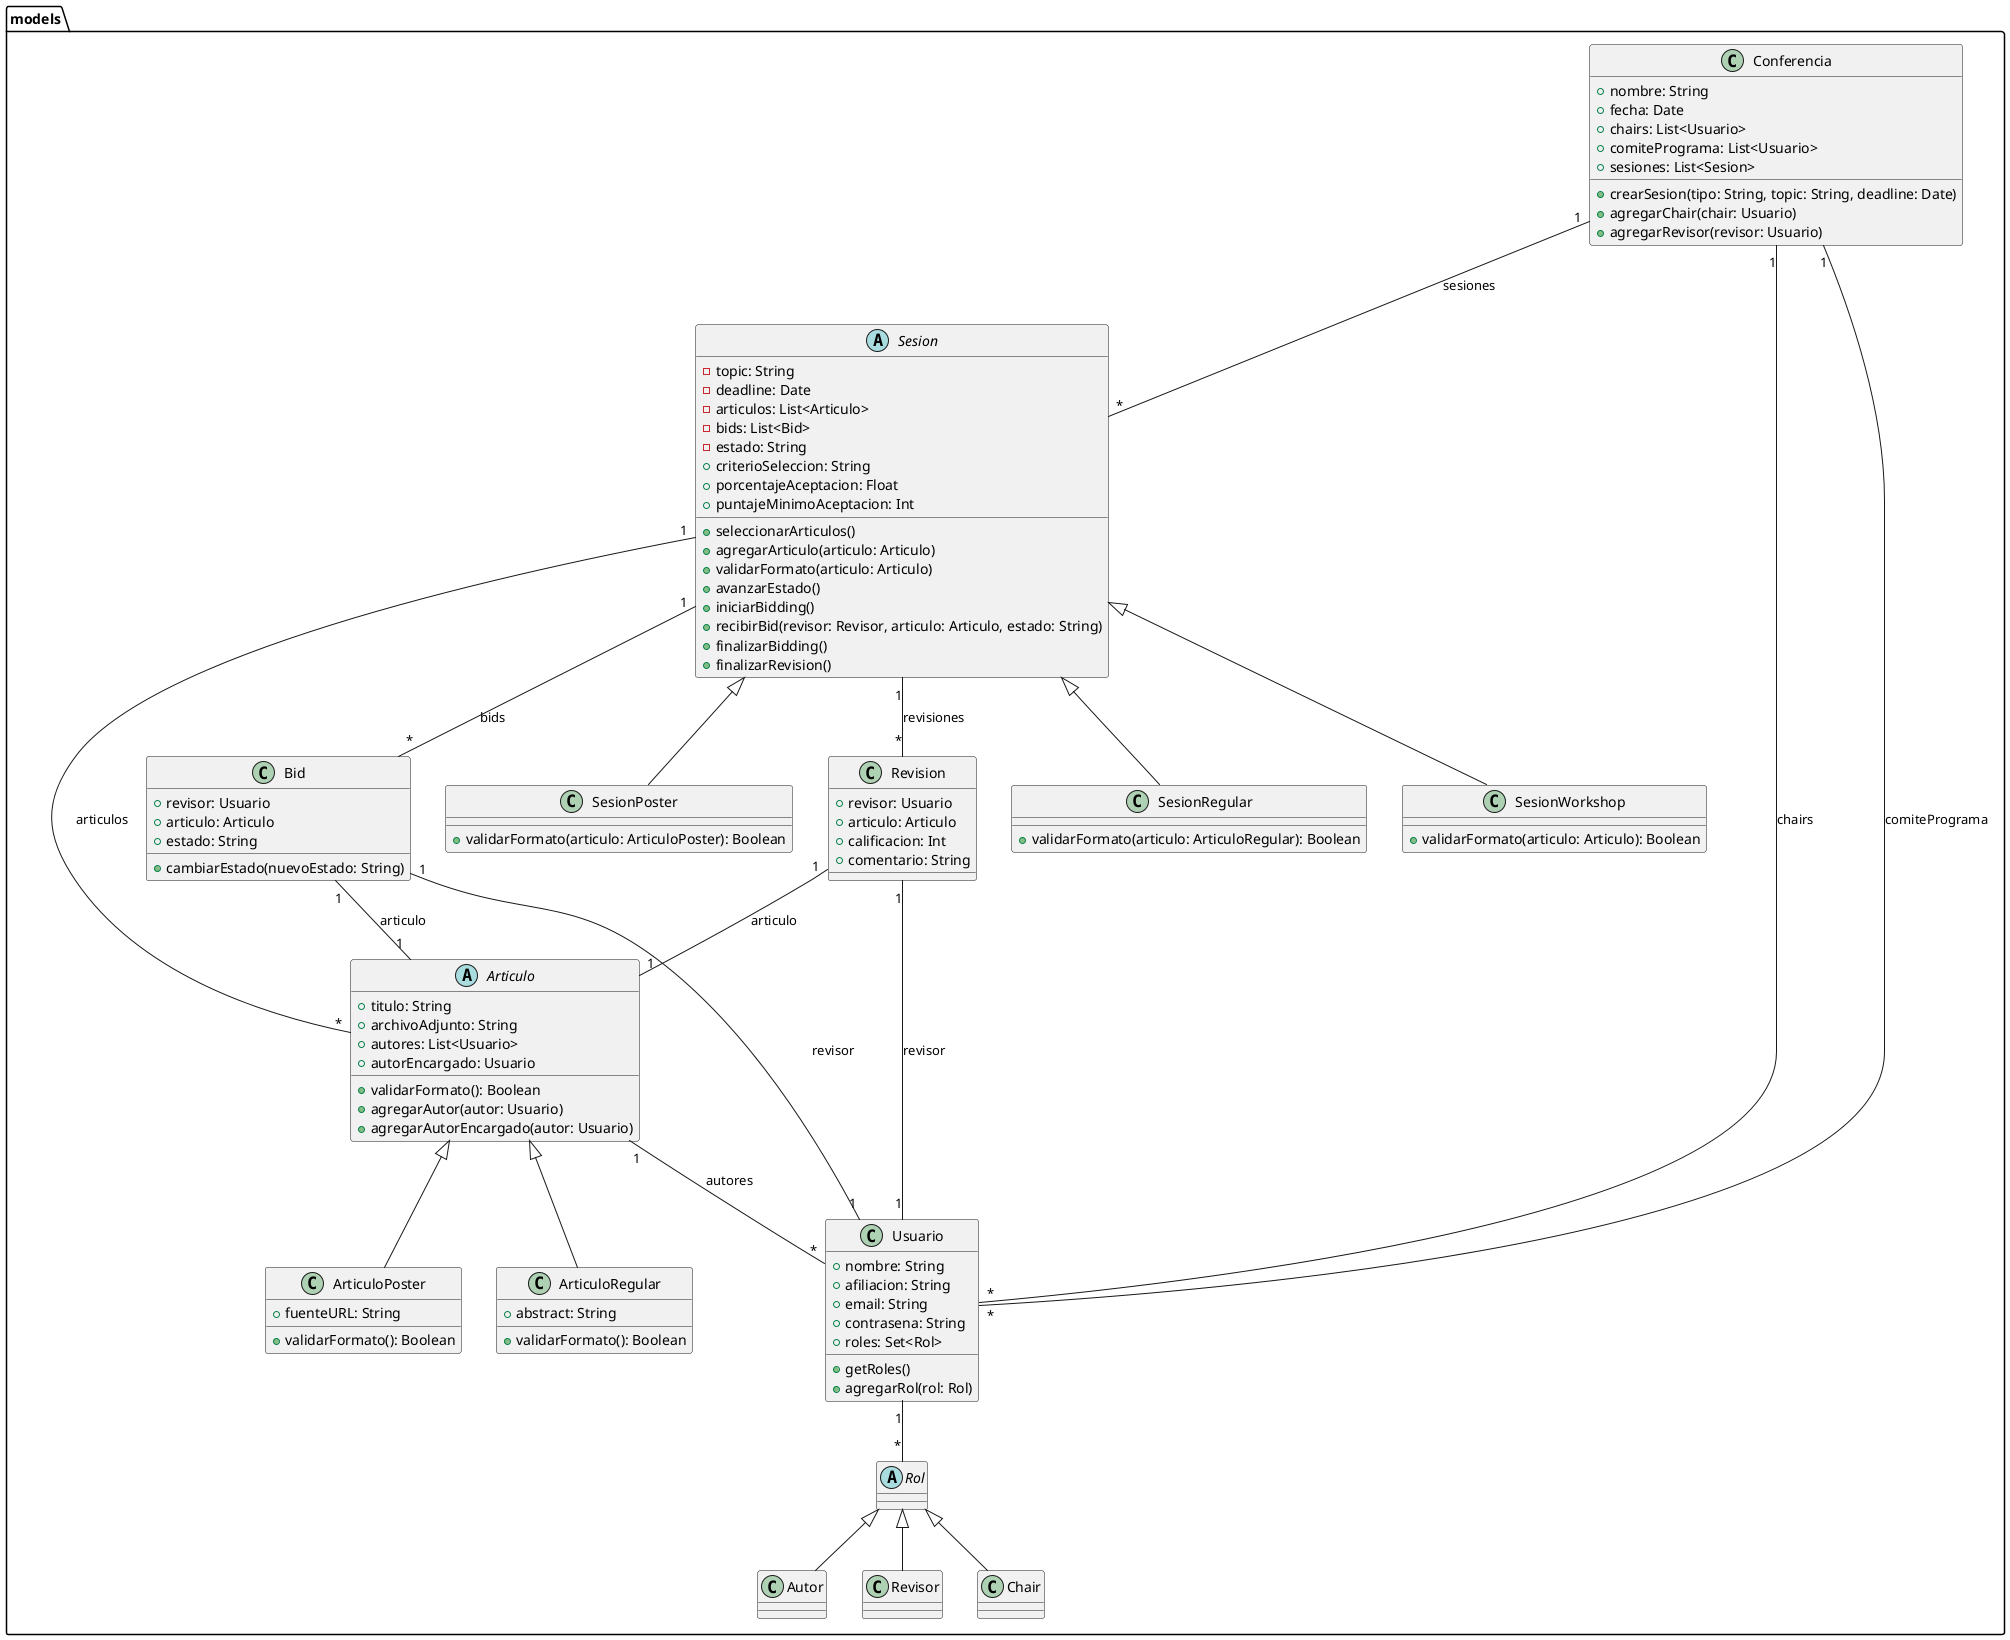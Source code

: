 @startuml

package models {
  class Usuario {
    +nombre: String
    +afiliacion: String
    +email: String
    +contrasena: String
    +roles: Set<Rol>
    +getRoles()
    +agregarRol(rol: Rol)
  }

  abstract class Rol {
  }

  class Autor extends Rol {
  }

  class Revisor extends Rol {
  }

  class Chair extends Rol {
  }

  class Conferencia {
    +nombre: String
    +fecha: Date
    +chairs: List<Usuario>
    +comitePrograma: List<Usuario>
    +sesiones: List<Sesion>
    +crearSesion(tipo: String, topic: String, deadline: Date)
    +agregarChair(chair: Usuario)
    +agregarRevisor(revisor: Usuario)
  }

  abstract class Sesion {
    -topic: String
    -deadline: Date
    -articulos: List<Articulo>
    -bids: List<Bid>
    -estado: String
    +criterioSeleccion: String
    +porcentajeAceptacion: Float
    +puntajeMinimoAceptacion: Int
    +seleccionarArticulos()
    +agregarArticulo(articulo: Articulo)
    +validarFormato(articulo: Articulo)
    +avanzarEstado()
    +iniciarBidding()
    +recibirBid(revisor: Revisor, articulo: Articulo, estado: String)
    +finalizarBidding()
    +finalizarRevision()
  }

  class SesionRegular extends Sesion {
    +validarFormato(articulo: ArticuloRegular): Boolean
  }

  class SesionWorkshop extends Sesion {
    +validarFormato(articulo: Articulo): Boolean
  }

  class SesionPoster extends Sesion {
    +validarFormato(articulo: ArticuloPoster): Boolean
  }

  abstract class Articulo {
    +titulo: String
    +archivoAdjunto: String
    +autores: List<Usuario>
    +autorEncargado: Usuario
    +validarFormato(): Boolean
    +agregarAutor(autor: Usuario)
    +agregarAutorEncargado(autor: Usuario)
  }

  class ArticuloRegular extends Articulo {
    +abstract: String
    +validarFormato(): Boolean
  }

  class ArticuloPoster extends Articulo {
    +fuenteURL: String
    +validarFormato(): Boolean
  }

  class Revision {
    +revisor: Usuario
    +articulo: Articulo
    +calificacion: Int
    +comentario: String
  }

  class Bid {
    +revisor: Usuario
    +articulo: Articulo
    +estado: String
    +cambiarEstado(nuevoEstado: String)
  }
}

Usuario "1" -- "*" Rol
Conferencia "1" -- "*" Usuario : "chairs"
Conferencia "1" -- "*" Usuario : "comitePrograma"
Conferencia "1" -- "*" Sesion : "sesiones"
Sesion "1" -- "*" Articulo : "articulos"
Sesion "1" -- "*" Bid : "bids"
Sesion "1" -- "*" Revision : "revisiones"
Articulo "1" -- "*" Usuario : "autores"
Bid "1" -- "1" Usuario : "revisor"
Bid "1" -- "1" Articulo : "articulo"
Revision "1" -- "1" Usuario : "revisor"
Revision "1" -- "1" Articulo : "articulo"

@enduml